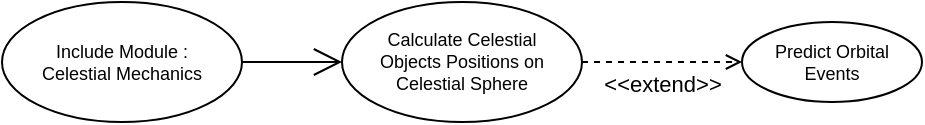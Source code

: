 <mxfile version="24.6.1" type="device">
  <diagram name="Page-1" id="JFPJkxZZSjxiJD6og031">
    <mxGraphModel dx="89" dy="1730" grid="1" gridSize="10" guides="1" tooltips="1" connect="1" arrows="1" fold="1" page="1" pageScale="1" pageWidth="850" pageHeight="1100" math="0" shadow="0">
      <root>
        <mxCell id="0" />
        <mxCell id="1" parent="0" />
        <mxCell id="_TZs-UMcsAIsMrrE9qfW-36" value="Include Module :&lt;div&gt;Celestial Mechanics&lt;/div&gt;" style="ellipse;whiteSpace=wrap;html=1;fontSize=9;" vertex="1" parent="1">
          <mxGeometry x="1070" y="-310" width="120" height="60" as="geometry" />
        </mxCell>
        <mxCell id="_TZs-UMcsAIsMrrE9qfW-37" value="Calculate Celestial&lt;div&gt;Objects Positions on&lt;div&gt;Celestial Sphere&lt;/div&gt;&lt;/div&gt;" style="ellipse;whiteSpace=wrap;html=1;fontSize=9;" vertex="1" parent="1">
          <mxGeometry x="1240" y="-310" width="120" height="60" as="geometry" />
        </mxCell>
        <mxCell id="_TZs-UMcsAIsMrrE9qfW-38" value="" style="endArrow=open;endFill=1;endSize=12;html=1;rounded=0;exitX=1;exitY=0.5;exitDx=0;exitDy=0;entryX=0;entryY=0.5;entryDx=0;entryDy=0;" edge="1" parent="1" source="_TZs-UMcsAIsMrrE9qfW-36" target="_TZs-UMcsAIsMrrE9qfW-37">
          <mxGeometry width="160" relative="1" as="geometry">
            <mxPoint x="1170" y="-370" as="sourcePoint" />
            <mxPoint x="1260" y="-410" as="targetPoint" />
          </mxGeometry>
        </mxCell>
        <mxCell id="_TZs-UMcsAIsMrrE9qfW-39" value="Predict Orbital&lt;div&gt;Events&lt;/div&gt;" style="ellipse;whiteSpace=wrap;html=1;fontSize=9;" vertex="1" parent="1">
          <mxGeometry x="1440" y="-300" width="90" height="40" as="geometry" />
        </mxCell>
        <mxCell id="_TZs-UMcsAIsMrrE9qfW-40" value="&amp;lt;&amp;lt;extend&amp;gt;&amp;gt;" style="html=1;verticalAlign=bottom;labelBackgroundColor=none;endArrow=open;endFill=0;dashed=1;rounded=0;exitX=1;exitY=0.5;exitDx=0;exitDy=0;entryX=0;entryY=0.5;entryDx=0;entryDy=0;" edge="1" parent="1" source="_TZs-UMcsAIsMrrE9qfW-37" target="_TZs-UMcsAIsMrrE9qfW-39">
          <mxGeometry y="-20" width="160" relative="1" as="geometry">
            <mxPoint x="1370" y="-228" as="sourcePoint" />
            <mxPoint x="1436" y="-260" as="targetPoint" />
            <mxPoint as="offset" />
          </mxGeometry>
        </mxCell>
      </root>
    </mxGraphModel>
  </diagram>
</mxfile>
